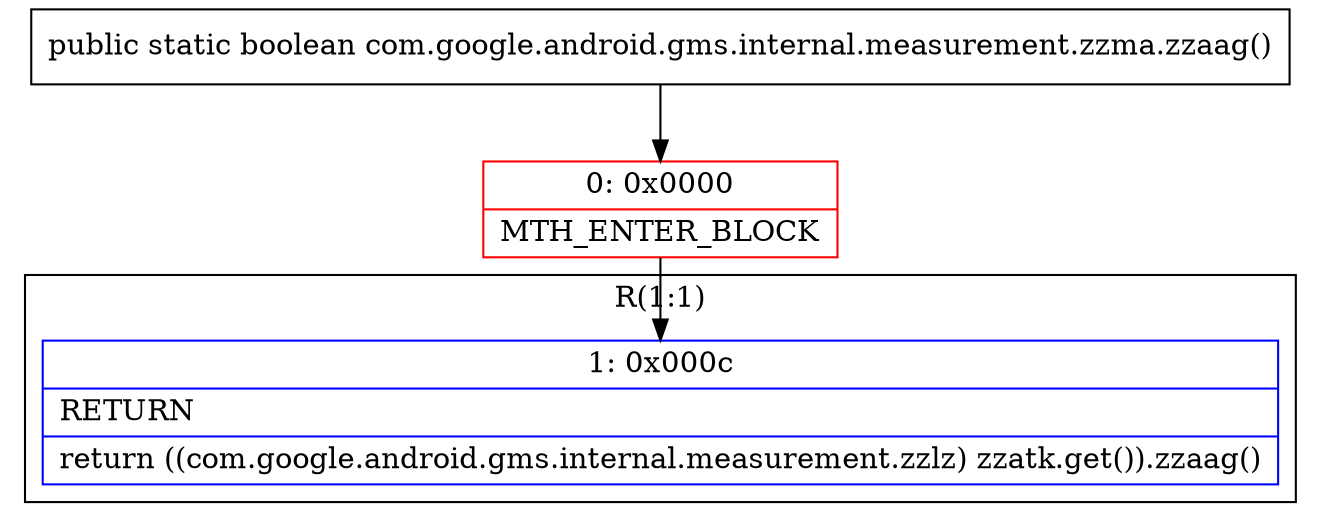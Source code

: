 digraph "CFG forcom.google.android.gms.internal.measurement.zzma.zzaag()Z" {
subgraph cluster_Region_843258009 {
label = "R(1:1)";
node [shape=record,color=blue];
Node_1 [shape=record,label="{1\:\ 0x000c|RETURN\l|return ((com.google.android.gms.internal.measurement.zzlz) zzatk.get()).zzaag()\l}"];
}
Node_0 [shape=record,color=red,label="{0\:\ 0x0000|MTH_ENTER_BLOCK\l}"];
MethodNode[shape=record,label="{public static boolean com.google.android.gms.internal.measurement.zzma.zzaag() }"];
MethodNode -> Node_0;
Node_0 -> Node_1;
}

